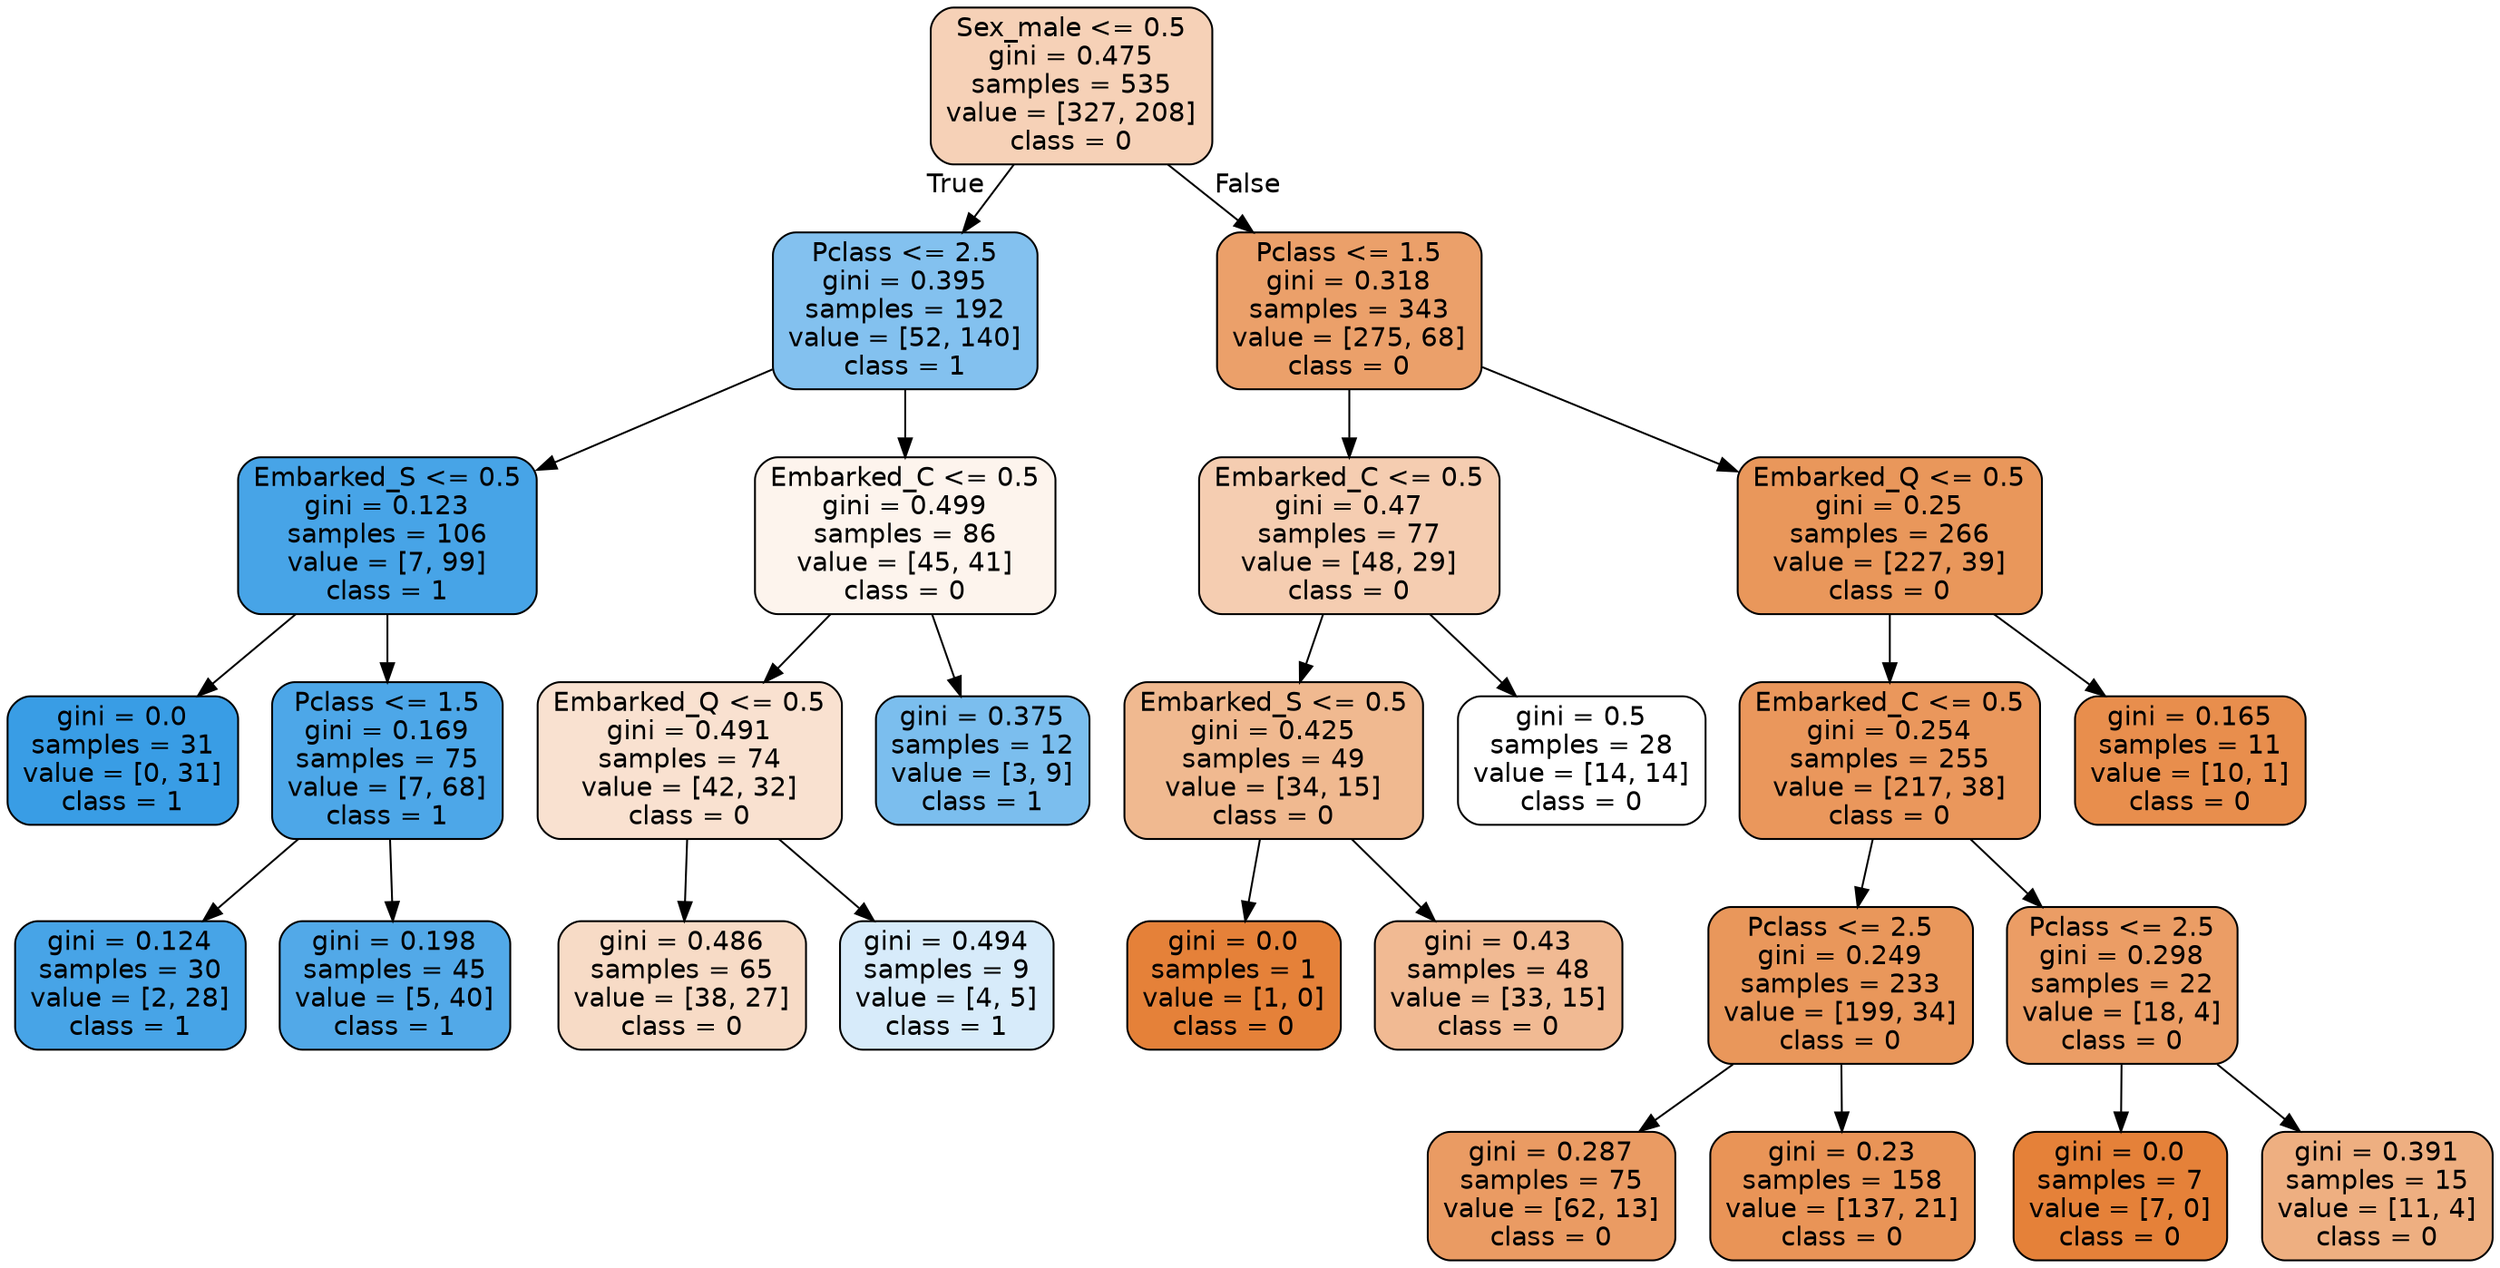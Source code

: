 digraph Tree {
node [shape=box, style="filled, rounded", color="black", fontname=helvetica] ;
edge [fontname=helvetica] ;
0 [label="Sex_male <= 0.5\ngini = 0.475\nsamples = 535\nvalue = [327, 208]\nclass = 0", fillcolor="#f6d1b7"] ;
1 [label="Pclass <= 2.5\ngini = 0.395\nsamples = 192\nvalue = [52, 140]\nclass = 1", fillcolor="#83c1ef"] ;
0 -> 1 [labeldistance=2.5, labelangle=45, headlabel="True"] ;
2 [label="Embarked_S <= 0.5\ngini = 0.123\nsamples = 106\nvalue = [7, 99]\nclass = 1", fillcolor="#47a4e7"] ;
1 -> 2 ;
3 [label="gini = 0.0\nsamples = 31\nvalue = [0, 31]\nclass = 1", fillcolor="#399de5"] ;
2 -> 3 ;
4 [label="Pclass <= 1.5\ngini = 0.169\nsamples = 75\nvalue = [7, 68]\nclass = 1", fillcolor="#4da7e8"] ;
2 -> 4 ;
5 [label="gini = 0.124\nsamples = 30\nvalue = [2, 28]\nclass = 1", fillcolor="#47a4e7"] ;
4 -> 5 ;
6 [label="gini = 0.198\nsamples = 45\nvalue = [5, 40]\nclass = 1", fillcolor="#52a9e8"] ;
4 -> 6 ;
7 [label="Embarked_C <= 0.5\ngini = 0.499\nsamples = 86\nvalue = [45, 41]\nclass = 0", fillcolor="#fdf4ed"] ;
1 -> 7 ;
8 [label="Embarked_Q <= 0.5\ngini = 0.491\nsamples = 74\nvalue = [42, 32]\nclass = 0", fillcolor="#f9e1d0"] ;
7 -> 8 ;
9 [label="gini = 0.486\nsamples = 65\nvalue = [38, 27]\nclass = 0", fillcolor="#f7dbc6"] ;
8 -> 9 ;
10 [label="gini = 0.494\nsamples = 9\nvalue = [4, 5]\nclass = 1", fillcolor="#d7ebfa"] ;
8 -> 10 ;
11 [label="gini = 0.375\nsamples = 12\nvalue = [3, 9]\nclass = 1", fillcolor="#7bbeee"] ;
7 -> 11 ;
12 [label="Pclass <= 1.5\ngini = 0.318\nsamples = 343\nvalue = [275, 68]\nclass = 0", fillcolor="#eba06a"] ;
0 -> 12 [labeldistance=2.5, labelangle=-45, headlabel="False"] ;
13 [label="Embarked_C <= 0.5\ngini = 0.47\nsamples = 77\nvalue = [48, 29]\nclass = 0", fillcolor="#f5cdb1"] ;
12 -> 13 ;
14 [label="Embarked_S <= 0.5\ngini = 0.425\nsamples = 49\nvalue = [34, 15]\nclass = 0", fillcolor="#f0b990"] ;
13 -> 14 ;
15 [label="gini = 0.0\nsamples = 1\nvalue = [1, 0]\nclass = 0", fillcolor="#e58139"] ;
14 -> 15 ;
16 [label="gini = 0.43\nsamples = 48\nvalue = [33, 15]\nclass = 0", fillcolor="#f1ba93"] ;
14 -> 16 ;
17 [label="gini = 0.5\nsamples = 28\nvalue = [14, 14]\nclass = 0", fillcolor="#ffffff"] ;
13 -> 17 ;
18 [label="Embarked_Q <= 0.5\ngini = 0.25\nsamples = 266\nvalue = [227, 39]\nclass = 0", fillcolor="#e9975b"] ;
12 -> 18 ;
19 [label="Embarked_C <= 0.5\ngini = 0.254\nsamples = 255\nvalue = [217, 38]\nclass = 0", fillcolor="#ea975c"] ;
18 -> 19 ;
20 [label="Pclass <= 2.5\ngini = 0.249\nsamples = 233\nvalue = [199, 34]\nclass = 0", fillcolor="#e9975b"] ;
19 -> 20 ;
21 [label="gini = 0.287\nsamples = 75\nvalue = [62, 13]\nclass = 0", fillcolor="#ea9b63"] ;
20 -> 21 ;
22 [label="gini = 0.23\nsamples = 158\nvalue = [137, 21]\nclass = 0", fillcolor="#e99457"] ;
20 -> 22 ;
23 [label="Pclass <= 2.5\ngini = 0.298\nsamples = 22\nvalue = [18, 4]\nclass = 0", fillcolor="#eb9d65"] ;
19 -> 23 ;
24 [label="gini = 0.0\nsamples = 7\nvalue = [7, 0]\nclass = 0", fillcolor="#e58139"] ;
23 -> 24 ;
25 [label="gini = 0.391\nsamples = 15\nvalue = [11, 4]\nclass = 0", fillcolor="#eeaf81"] ;
23 -> 25 ;
26 [label="gini = 0.165\nsamples = 11\nvalue = [10, 1]\nclass = 0", fillcolor="#e88e4d"] ;
18 -> 26 ;
}